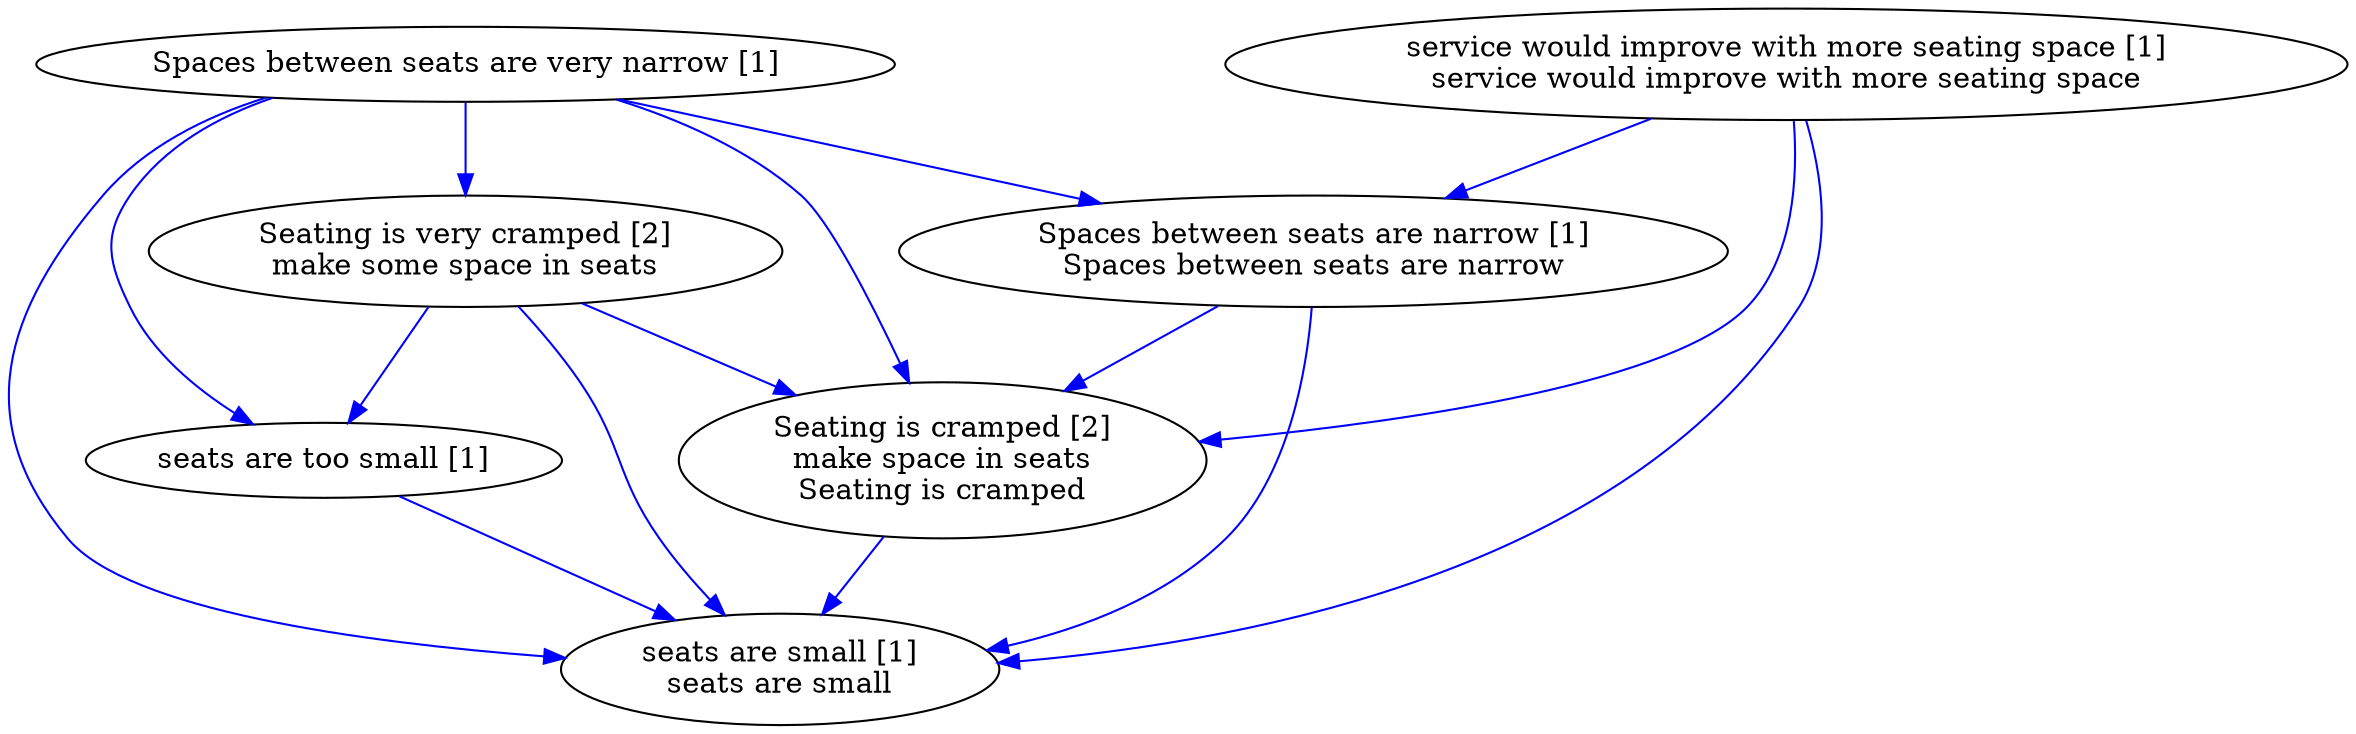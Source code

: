 digraph collapsedGraph {
"Seating is cramped [2]\nmake space in seats\nSeating is cramped""Seating is very cramped [2]\nmake some space in seats""Spaces between seats are very narrow [1]""Spaces between seats are narrow [1]\nSpaces between seats are narrow""seats are too small [1]""seats are small [1]\nseats are small""service would improve with more seating space [1]\nservice would improve with more seating space""Seating is very cramped [2]\nmake some space in seats" -> "Seating is cramped [2]\nmake space in seats\nSeating is cramped" [color=blue]
"Spaces between seats are very narrow [1]" -> "Spaces between seats are narrow [1]\nSpaces between seats are narrow" [color=blue]
"Spaces between seats are very narrow [1]" -> "Seating is very cramped [2]\nmake some space in seats" [color=blue]
"Spaces between seats are narrow [1]\nSpaces between seats are narrow" -> "Seating is cramped [2]\nmake space in seats\nSeating is cramped" [color=blue]
"Spaces between seats are very narrow [1]" -> "Seating is cramped [2]\nmake space in seats\nSeating is cramped" [color=blue]
"seats are too small [1]" -> "seats are small [1]\nseats are small" [color=blue]
"Seating is cramped [2]\nmake space in seats\nSeating is cramped" -> "seats are small [1]\nseats are small" [color=blue]
"Spaces between seats are narrow [1]\nSpaces between seats are narrow" -> "seats are small [1]\nseats are small" [color=blue]
"Spaces between seats are very narrow [1]" -> "seats are too small [1]" [color=blue]
"Seating is very cramped [2]\nmake some space in seats" -> "seats are too small [1]" [color=blue]
"Seating is very cramped [2]\nmake some space in seats" -> "seats are small [1]\nseats are small" [color=blue]
"Spaces between seats are very narrow [1]" -> "seats are small [1]\nseats are small" [color=blue]
"service would improve with more seating space [1]\nservice would improve with more seating space" -> "Seating is cramped [2]\nmake space in seats\nSeating is cramped" [color=blue]
"service would improve with more seating space [1]\nservice would improve with more seating space" -> "Spaces between seats are narrow [1]\nSpaces between seats are narrow" [color=blue]
"service would improve with more seating space [1]\nservice would improve with more seating space" -> "seats are small [1]\nseats are small" [color=blue]
}